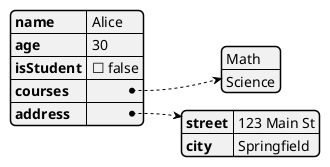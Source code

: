@startjson
{
	"name": "Alice",
	"age": 30,
	"isStudent": false,
	"courses": ["Math", "Science"],
	"address": {
		"street": "123 Main St",
		"city": "Springfield"
	}
}